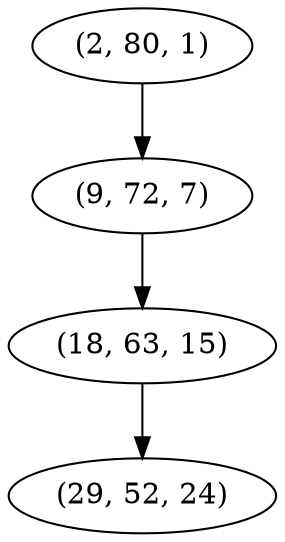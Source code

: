 digraph tree {
    "(2, 80, 1)";
    "(9, 72, 7)";
    "(18, 63, 15)";
    "(29, 52, 24)";
    "(2, 80, 1)" -> "(9, 72, 7)";
    "(9, 72, 7)" -> "(18, 63, 15)";
    "(18, 63, 15)" -> "(29, 52, 24)";
}
